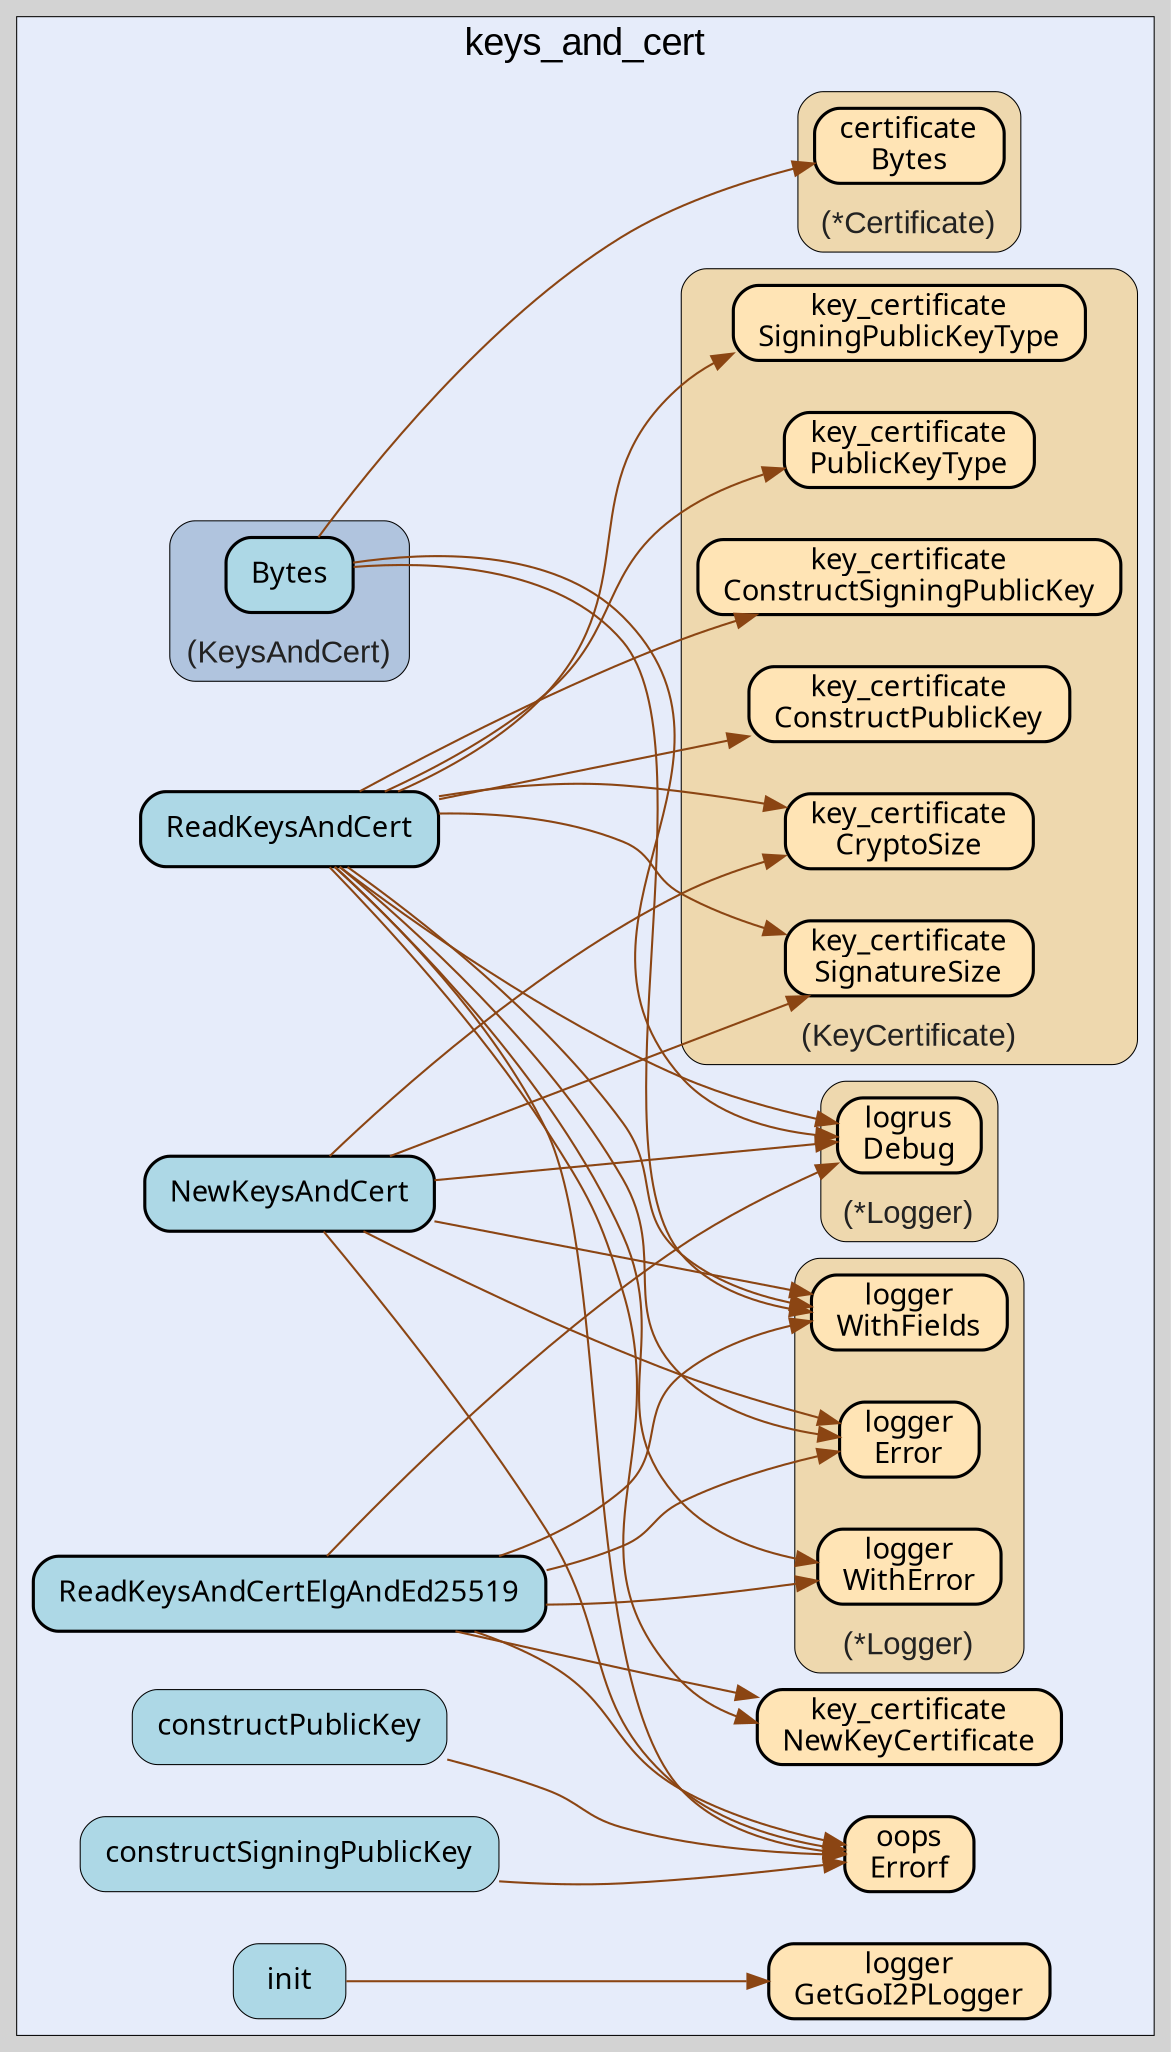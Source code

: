 digraph gocallvis {
    label="";
    labeljust="l";
    fontname="Arial";
    fontsize="14";
    rankdir="LR";
    bgcolor="lightgray";
    style="solid";
    penwidth="0.5";
    pad="0.0";
    nodesep="0.35";

    node [shape="box" style="filled,rounded" fillcolor="honeydew" fontname="Verdana" penwidth="1.0" margin="0.16,0.0"];
    edge [minlen="2"]

    subgraph "cluster_focus" {
        labeljust="c";
fontsize="18";
bgcolor="#e6ecfa";
label="keys_and_cert";
labelloc="t";
        
        "github.com/go-i2p/common/keys_and_cert.ReadKeysAndCert" [ tooltip="github.com/go-i2p/common/keys_and_cert.ReadKeysAndCert | defined in keys_and_cert.go:145\nat keys_and_cert.go:200: calling [(github.com/go-i2p/common/key_certificate.KeyCertificate).SigningPublicKeyType]\nat keys_and_cert.go:148: calling [(*github.com/sirupsen/logrus.Logger).Debug]\nat keys_and_cert.go:203: calling [(*github.com/sirupsen/logrus.Logger).Debug]\nat keys_and_cert.go:165: calling [github.com/go-i2p/common/key_certificate.NewKeyCertificate]\nat keys_and_cert.go:190: calling [(github.com/go-i2p/common/key_certificate.KeyCertificate).ConstructSigningPublicKey]\nat keys_and_cert.go:146: calling [(*github.com/go-i2p/logger.Logger).WithFields]\nat keys_and_cert.go:155: calling [(*github.com/go-i2p/logger.Logger).WithFields]\nat keys_and_cert.go:198: calling [(*github.com/go-i2p/logger.Logger).WithFields]\nat keys_and_cert.go:160: calling [(*github.com/go-i2p/logger.Logger).Error]\nat keys_and_cert.go:167: calling [(*github.com/go-i2p/logger.Logger).Error]\nat keys_and_cert.go:178: calling [(*github.com/go-i2p/logger.Logger).Error]\nat keys_and_cert.go:194: calling [(*github.com/go-i2p/logger.Logger).Error]\nat keys_and_cert.go:172: calling [(github.com/go-i2p/common/key_certificate.KeyCertificate).CryptoSize]\nat keys_and_cert.go:173: calling [(github.com/go-i2p/common/key_certificate.KeyCertificate).SignatureSize]\nat keys_and_cert.go:176: calling [(github.com/go-i2p/common/key_certificate.KeyCertificate).ConstructPublicKey]\nat keys_and_cert.go:161: calling [github.com/samber/oops.Errorf]\nat keys_and_cert.go:167: calling [(*github.com/go-i2p/logger.Logger).WithError]\nat keys_and_cert.go:178: calling [(*github.com/go-i2p/logger.Logger).WithError]\nat keys_and_cert.go:194: calling [(*github.com/go-i2p/logger.Logger).WithError]\nat keys_and_cert.go:199: calling [(github.com/go-i2p/common/key_certificate.KeyCertificate).PublicKeyType]" fillcolor="lightblue" label="ReadKeysAndCert" penwidth="1.5" ]
        "github.com/samber/oops.Errorf" [ fillcolor="moccasin" label="oops\nErrorf" penwidth="1.5" tooltip="github.com/samber/oops.Errorf | defined in oops.go:34" ]
        "github.com/go-i2p/common/key_certificate.NewKeyCertificate" [ fillcolor="moccasin" label="key_certificate\nNewKeyCertificate" penwidth="1.5" tooltip="github.com/go-i2p/common/key_certificate.NewKeyCertificate | defined in key_certificate.go:360" ]
        "github.com/go-i2p/common/keys_and_cert.init" [ fillcolor="lightblue" label="init" penwidth="0.5" tooltip="github.com/go-i2p/common/keys_and_cert.init | defined in .:0\nat keys_and_cert.go:17: calling [github.com/go-i2p/logger.GetGoI2PLogger]" ]
        "github.com/go-i2p/logger.GetGoI2PLogger" [ penwidth="1.5" tooltip="github.com/go-i2p/logger.GetGoI2PLogger | defined in log.go:120" fillcolor="moccasin" label="logger\nGetGoI2PLogger" ]
        "github.com/go-i2p/common/keys_and_cert.constructPublicKey" [ fillcolor="lightblue" label="constructPublicKey" penwidth="0.5" tooltip="github.com/go-i2p/common/keys_and_cert.constructPublicKey | defined in keys_and_cert.go:276\nat keys_and_cert.go:287: calling [github.com/samber/oops.Errorf]\nat keys_and_cert.go:280: calling [github.com/samber/oops.Errorf]" ]
        "github.com/go-i2p/common/keys_and_cert.ReadKeysAndCertElgAndEd25519" [ fillcolor="lightblue" label="ReadKeysAndCertElgAndEd25519" penwidth="1.5" tooltip="github.com/go-i2p/common/keys_and_cert.ReadKeysAndCertElgAndEd25519 | defined in keys_and_cert.go:208\nat keys_and_cert.go:209: calling [(*github.com/go-i2p/logger.Logger).WithFields]\nat keys_and_cert.go:266: calling [(*github.com/go-i2p/logger.Logger).WithFields]\nat keys_and_cert.go:260: calling [github.com/go-i2p/common/key_certificate.NewKeyCertificate]\nat keys_and_cert.go:224: calling [github.com/samber/oops.Errorf]\nat keys_and_cert.go:235: calling [github.com/samber/oops.Errorf]\nat keys_and_cert.go:251: calling [github.com/samber/oops.Errorf]\nat keys_and_cert.go:225: calling [(*github.com/go-i2p/logger.Logger).WithError]\nat keys_and_cert.go:236: calling [(*github.com/go-i2p/logger.Logger).WithError]\nat keys_and_cert.go:252: calling [(*github.com/go-i2p/logger.Logger).WithError]\nat keys_and_cert.go:262: calling [(*github.com/go-i2p/logger.Logger).WithError]\nat keys_and_cert.go:225: calling [(*github.com/go-i2p/logger.Logger).Error]\nat keys_and_cert.go:236: calling [(*github.com/go-i2p/logger.Logger).Error]\nat keys_and_cert.go:252: calling [(*github.com/go-i2p/logger.Logger).Error]\nat keys_and_cert.go:262: calling [(*github.com/go-i2p/logger.Logger).Error]\nat keys_and_cert.go:211: calling [(*github.com/sirupsen/logrus.Logger).Debug]\nat keys_and_cert.go:271: calling [(*github.com/sirupsen/logrus.Logger).Debug]" ]
        "github.com/go-i2p/common/keys_and_cert.NewKeysAndCert" [ fillcolor="lightblue" label="NewKeysAndCert" penwidth="1.5" tooltip="github.com/go-i2p/common/keys_and_cert.NewKeysAndCert | defined in keys_and_cert.go:306\nat keys_and_cert.go:321: calling [(github.com/go-i2p/common/key_certificate.KeyCertificate).SignatureSize]\nat keys_and_cert.go:316: calling [github.com/samber/oops.Errorf]\nat keys_and_cert.go:330: calling [github.com/samber/oops.Errorf]\nat keys_and_cert.go:341: calling [github.com/samber/oops.Errorf]\nat keys_and_cert.go:352: calling [github.com/samber/oops.Errorf]\nat keys_and_cert.go:312: calling [(*github.com/sirupsen/logrus.Logger).Debug]\nat keys_and_cert.go:320: calling [(github.com/go-i2p/common/key_certificate.KeyCertificate).CryptoSize]\nat keys_and_cert.go:315: calling [(*github.com/go-i2p/logger.Logger).Error]\nat keys_and_cert.go:329: calling [(*github.com/go-i2p/logger.Logger).Error]\nat keys_and_cert.go:340: calling [(*github.com/go-i2p/logger.Logger).Error]\nat keys_and_cert.go:351: calling [(*github.com/go-i2p/logger.Logger).Error]\nat keys_and_cert.go:326: calling [(*github.com/go-i2p/logger.Logger).WithFields]\nat keys_and_cert.go:337: calling [(*github.com/go-i2p/logger.Logger).WithFields]\nat keys_and_cert.go:348: calling [(*github.com/go-i2p/logger.Logger).WithFields]" ]
        "github.com/go-i2p/common/keys_and_cert.constructSigningPublicKey" [ label="constructSigningPublicKey" penwidth="0.5" tooltip="github.com/go-i2p/common/keys_and_cert.constructSigningPublicKey | defined in keys_and_cert.go:291\nat keys_and_cert.go:300: calling [github.com/samber/oops.Errorf]\nat keys_and_cert.go:295: calling [github.com/samber/oops.Errorf]" fillcolor="lightblue" ]
        
        subgraph "cluster_*github.com/go-i2p/common/certificate.Certificate" {
        labelloc="b";
style="rounded,filled";
fillcolor="wheat2";
label="(*Certificate)";
tooltip="type: *github.com/go-i2p/common/certificate.Certificate";
penwidth="0.5";
fontsize="15";
fontcolor="#222222";
        
        "(*github.com/go-i2p/common/certificate.Certificate).Bytes" [ fillcolor="moccasin" label="certificate\nBytes" penwidth="1.5" tooltip="(*github.com/go-i2p/common/certificate.Certificate).Bytes | defined in certificate.go:100" ]
        
    }

        subgraph "cluster_*github.com/go-i2p/logger.Logger" {
        labelloc="b";
style="rounded,filled";
fillcolor="wheat2";
label="(*Logger)";
tooltip="type: *github.com/go-i2p/logger.Logger";
penwidth="0.5";
fontsize="15";
fontcolor="#222222";
        
        "(*github.com/go-i2p/logger.Logger).WithFields" [ fillcolor="moccasin" label="logger\nWithFields" penwidth="1.5" tooltip="(*github.com/go-i2p/logger.Logger).WithFields | defined in log.go:60" ]
        "(*github.com/go-i2p/logger.Logger).Error" [ fillcolor="moccasin" label="logger\nError" penwidth="1.5" tooltip="(*github.com/go-i2p/logger.Logger).Error | defined in log.go:42" ]
        "(*github.com/go-i2p/logger.Logger).WithError" [ label="logger\nWithError" penwidth="1.5" tooltip="(*github.com/go-i2p/logger.Logger).WithError | defined in log.go:66" fillcolor="moccasin" ]
        
    }

        subgraph "cluster_*github.com/sirupsen/logrus.Logger" {
        fontsize="15";
fontcolor="#222222";
labelloc="b";
style="rounded,filled";
fillcolor="wheat2";
label="(*Logger)";
tooltip="type: *github.com/sirupsen/logrus.Logger";
penwidth="0.5";
        
        "(*github.com/sirupsen/logrus.Logger).Debug" [ fillcolor="moccasin" label="logrus\nDebug" penwidth="1.5" tooltip="(*github.com/sirupsen/logrus.Logger).Debug | defined in logger.go:221" ]
        
    }

        subgraph "cluster_github.com/go-i2p/common/key_certificate.KeyCertificate" {
        label="(KeyCertificate)";
tooltip="type: github.com/go-i2p/common/key_certificate.KeyCertificate";
penwidth="0.5";
fontsize="15";
fontcolor="#222222";
labelloc="b";
style="rounded,filled";
fillcolor="wheat2";
        
        "(github.com/go-i2p/common/key_certificate.KeyCertificate).CryptoSize" [ fillcolor="moccasin" label="key_certificate\nCryptoSize" penwidth="1.5" tooltip="(github.com/go-i2p/common/key_certificate.KeyCertificate).CryptoSize | defined in key_certificate.go:340" ]
        "(github.com/go-i2p/common/key_certificate.KeyCertificate).SignatureSize" [ fillcolor="moccasin" label="key_certificate\nSignatureSize" penwidth="1.5" tooltip="(github.com/go-i2p/common/key_certificate.KeyCertificate).SignatureSize | defined in key_certificate.go:312" ]
        "(github.com/go-i2p/common/key_certificate.KeyCertificate).ConstructPublicKey" [ fillcolor="moccasin" label="key_certificate\nConstructPublicKey" penwidth="1.5" tooltip="(github.com/go-i2p/common/key_certificate.KeyCertificate).ConstructPublicKey | defined in key_certificate.go:140" ]
        "(github.com/go-i2p/common/key_certificate.KeyCertificate).ConstructSigningPublicKey" [ fillcolor="moccasin" label="key_certificate\nConstructSigningPublicKey" penwidth="1.5" tooltip="(github.com/go-i2p/common/key_certificate.KeyCertificate).ConstructSigningPublicKey | defined in key_certificate.go:232" ]
        "(github.com/go-i2p/common/key_certificate.KeyCertificate).PublicKeyType" [ fillcolor="moccasin" label="key_certificate\nPublicKeyType" penwidth="1.5" tooltip="(github.com/go-i2p/common/key_certificate.KeyCertificate).PublicKeyType | defined in key_certificate.go:130" ]
        "(github.com/go-i2p/common/key_certificate.KeyCertificate).SigningPublicKeyType" [ fillcolor="moccasin" label="key_certificate\nSigningPublicKeyType" penwidth="1.5" tooltip="(github.com/go-i2p/common/key_certificate.KeyCertificate).SigningPublicKeyType | defined in key_certificate.go:121" ]
        
    }

        subgraph "cluster_github.com/go-i2p/common/keys_and_cert.KeysAndCert" {
        labelloc="b";
tooltip="type: github.com/go-i2p/common/keys_and_cert.KeysAndCert";
penwidth="0.5";
fontsize="15";
fontcolor="#222222";
style="rounded,filled";
fillcolor="lightsteelblue";
label="(KeysAndCert)";
        
        "(github.com/go-i2p/common/keys_and_cert.KeysAndCert).Bytes" [ fillcolor="lightblue" label="Bytes" penwidth="1.5" tooltip="(github.com/go-i2p/common/keys_and_cert.KeysAndCert).Bytes | defined in keys_and_cert.go:90\nat keys_and_cert.go:116: calling [(*github.com/go-i2p/logger.Logger).WithFields]\nat keys_and_cert.go:112: calling [(*github.com/go-i2p/common/certificate.Certificate).Bytes]\nat keys_and_cert.go:113: calling [(*github.com/go-i2p/common/certificate.Certificate).Bytes]\nat keys_and_cert.go:124: calling [(*github.com/sirupsen/logrus.Logger).Debug]" ]
        
    }

    }

    "github.com/go-i2p/common/keys_and_cert.ReadKeysAndCertElgAndEd25519" -> "(*github.com/go-i2p/logger.Logger).WithFields" [ color="saddlebrown" tooltip="at keys_and_cert.go:209: calling [(*github.com/go-i2p/logger.Logger).WithFields]\nat keys_and_cert.go:266: calling [(*github.com/go-i2p/logger.Logger).WithFields]" ]
    "github.com/go-i2p/common/keys_and_cert.ReadKeysAndCertElgAndEd25519" -> "github.com/go-i2p/common/key_certificate.NewKeyCertificate" [ color="saddlebrown" tooltip="at keys_and_cert.go:260: calling [github.com/go-i2p/common/key_certificate.NewKeyCertificate]" ]
    "github.com/go-i2p/common/keys_and_cert.constructSigningPublicKey" -> "github.com/samber/oops.Errorf" [ color="saddlebrown" tooltip="at keys_and_cert.go:300: calling [github.com/samber/oops.Errorf]\nat keys_and_cert.go:295: calling [github.com/samber/oops.Errorf]" ]
    "github.com/go-i2p/common/keys_and_cert.ReadKeysAndCert" -> "(github.com/go-i2p/common/key_certificate.KeyCertificate).SigningPublicKeyType" [ color="saddlebrown" tooltip="at keys_and_cert.go:200: calling [(github.com/go-i2p/common/key_certificate.KeyCertificate).SigningPublicKeyType]" ]
    "github.com/go-i2p/common/keys_and_cert.ReadKeysAndCertElgAndEd25519" -> "github.com/samber/oops.Errorf" [ tooltip="at keys_and_cert.go:224: calling [github.com/samber/oops.Errorf]\nat keys_and_cert.go:235: calling [github.com/samber/oops.Errorf]\nat keys_and_cert.go:251: calling [github.com/samber/oops.Errorf]" color="saddlebrown" ]
    "github.com/go-i2p/common/keys_and_cert.NewKeysAndCert" -> "(github.com/go-i2p/common/key_certificate.KeyCertificate).SignatureSize" [ color="saddlebrown" tooltip="at keys_and_cert.go:321: calling [(github.com/go-i2p/common/key_certificate.KeyCertificate).SignatureSize]" ]
    "github.com/go-i2p/common/keys_and_cert.ReadKeysAndCert" -> "(*github.com/sirupsen/logrus.Logger).Debug" [ tooltip="at keys_and_cert.go:148: calling [(*github.com/sirupsen/logrus.Logger).Debug]\nat keys_and_cert.go:203: calling [(*github.com/sirupsen/logrus.Logger).Debug]" color="saddlebrown" ]
    "github.com/go-i2p/common/keys_and_cert.ReadKeysAndCert" -> "github.com/go-i2p/common/key_certificate.NewKeyCertificate" [ color="saddlebrown" tooltip="at keys_and_cert.go:165: calling [github.com/go-i2p/common/key_certificate.NewKeyCertificate]" ]
    "github.com/go-i2p/common/keys_and_cert.ReadKeysAndCert" -> "(github.com/go-i2p/common/key_certificate.KeyCertificate).ConstructSigningPublicKey" [ color="saddlebrown" tooltip="at keys_and_cert.go:190: calling [(github.com/go-i2p/common/key_certificate.KeyCertificate).ConstructSigningPublicKey]" ]
    "(github.com/go-i2p/common/keys_and_cert.KeysAndCert).Bytes" -> "(*github.com/go-i2p/logger.Logger).WithFields" [ color="saddlebrown" tooltip="at keys_and_cert.go:116: calling [(*github.com/go-i2p/logger.Logger).WithFields]" ]
    "github.com/go-i2p/common/keys_and_cert.init" -> "github.com/go-i2p/logger.GetGoI2PLogger" [ color="saddlebrown" tooltip="at keys_and_cert.go:17: calling [github.com/go-i2p/logger.GetGoI2PLogger]" ]
    "github.com/go-i2p/common/keys_and_cert.ReadKeysAndCertElgAndEd25519" -> "(*github.com/go-i2p/logger.Logger).WithError" [ color="saddlebrown" tooltip="at keys_and_cert.go:225: calling [(*github.com/go-i2p/logger.Logger).WithError]\nat keys_and_cert.go:236: calling [(*github.com/go-i2p/logger.Logger).WithError]\nat keys_and_cert.go:252: calling [(*github.com/go-i2p/logger.Logger).WithError]\nat keys_and_cert.go:262: calling [(*github.com/go-i2p/logger.Logger).WithError]" ]
    "github.com/go-i2p/common/keys_and_cert.NewKeysAndCert" -> "github.com/samber/oops.Errorf" [ color="saddlebrown" tooltip="at keys_and_cert.go:316: calling [github.com/samber/oops.Errorf]\nat keys_and_cert.go:330: calling [github.com/samber/oops.Errorf]\nat keys_and_cert.go:341: calling [github.com/samber/oops.Errorf]\nat keys_and_cert.go:352: calling [github.com/samber/oops.Errorf]" ]
    "github.com/go-i2p/common/keys_and_cert.ReadKeysAndCert" -> "(*github.com/go-i2p/logger.Logger).WithFields" [ color="saddlebrown" tooltip="at keys_and_cert.go:146: calling [(*github.com/go-i2p/logger.Logger).WithFields]\nat keys_and_cert.go:155: calling [(*github.com/go-i2p/logger.Logger).WithFields]\nat keys_and_cert.go:198: calling [(*github.com/go-i2p/logger.Logger).WithFields]" ]
    "(github.com/go-i2p/common/keys_and_cert.KeysAndCert).Bytes" -> "(*github.com/go-i2p/common/certificate.Certificate).Bytes" [ color="saddlebrown" tooltip="at keys_and_cert.go:112: calling [(*github.com/go-i2p/common/certificate.Certificate).Bytes]\nat keys_and_cert.go:113: calling [(*github.com/go-i2p/common/certificate.Certificate).Bytes]" ]
    "github.com/go-i2p/common/keys_and_cert.NewKeysAndCert" -> "(*github.com/sirupsen/logrus.Logger).Debug" [ tooltip="at keys_and_cert.go:312: calling [(*github.com/sirupsen/logrus.Logger).Debug]" color="saddlebrown" ]
    "github.com/go-i2p/common/keys_and_cert.ReadKeysAndCert" -> "(*github.com/go-i2p/logger.Logger).Error" [ color="saddlebrown" tooltip="at keys_and_cert.go:160: calling [(*github.com/go-i2p/logger.Logger).Error]\nat keys_and_cert.go:167: calling [(*github.com/go-i2p/logger.Logger).Error]\nat keys_and_cert.go:178: calling [(*github.com/go-i2p/logger.Logger).Error]\nat keys_and_cert.go:194: calling [(*github.com/go-i2p/logger.Logger).Error]" ]
    "(github.com/go-i2p/common/keys_and_cert.KeysAndCert).Bytes" -> "(*github.com/sirupsen/logrus.Logger).Debug" [ color="saddlebrown" tooltip="at keys_and_cert.go:124: calling [(*github.com/sirupsen/logrus.Logger).Debug]" ]
    "github.com/go-i2p/common/keys_and_cert.constructPublicKey" -> "github.com/samber/oops.Errorf" [ color="saddlebrown" tooltip="at keys_and_cert.go:287: calling [github.com/samber/oops.Errorf]\nat keys_and_cert.go:280: calling [github.com/samber/oops.Errorf]" ]
    "github.com/go-i2p/common/keys_and_cert.NewKeysAndCert" -> "(github.com/go-i2p/common/key_certificate.KeyCertificate).CryptoSize" [ color="saddlebrown" tooltip="at keys_and_cert.go:320: calling [(github.com/go-i2p/common/key_certificate.KeyCertificate).CryptoSize]" ]
    "github.com/go-i2p/common/keys_and_cert.ReadKeysAndCert" -> "(github.com/go-i2p/common/key_certificate.KeyCertificate).CryptoSize" [ color="saddlebrown" tooltip="at keys_and_cert.go:172: calling [(github.com/go-i2p/common/key_certificate.KeyCertificate).CryptoSize]" ]
    "github.com/go-i2p/common/keys_and_cert.ReadKeysAndCert" -> "(github.com/go-i2p/common/key_certificate.KeyCertificate).SignatureSize" [ color="saddlebrown" tooltip="at keys_and_cert.go:173: calling [(github.com/go-i2p/common/key_certificate.KeyCertificate).SignatureSize]" ]
    "github.com/go-i2p/common/keys_and_cert.ReadKeysAndCert" -> "(github.com/go-i2p/common/key_certificate.KeyCertificate).ConstructPublicKey" [ tooltip="at keys_and_cert.go:176: calling [(github.com/go-i2p/common/key_certificate.KeyCertificate).ConstructPublicKey]" color="saddlebrown" ]
    "github.com/go-i2p/common/keys_and_cert.ReadKeysAndCertElgAndEd25519" -> "(*github.com/go-i2p/logger.Logger).Error" [ tooltip="at keys_and_cert.go:225: calling [(*github.com/go-i2p/logger.Logger).Error]\nat keys_and_cert.go:236: calling [(*github.com/go-i2p/logger.Logger).Error]\nat keys_and_cert.go:252: calling [(*github.com/go-i2p/logger.Logger).Error]\nat keys_and_cert.go:262: calling [(*github.com/go-i2p/logger.Logger).Error]" color="saddlebrown" ]
    "github.com/go-i2p/common/keys_and_cert.ReadKeysAndCert" -> "github.com/samber/oops.Errorf" [ color="saddlebrown" tooltip="at keys_and_cert.go:161: calling [github.com/samber/oops.Errorf]" ]
    "github.com/go-i2p/common/keys_and_cert.ReadKeysAndCert" -> "(*github.com/go-i2p/logger.Logger).WithError" [ color="saddlebrown" tooltip="at keys_and_cert.go:167: calling [(*github.com/go-i2p/logger.Logger).WithError]\nat keys_and_cert.go:178: calling [(*github.com/go-i2p/logger.Logger).WithError]\nat keys_and_cert.go:194: calling [(*github.com/go-i2p/logger.Logger).WithError]" ]
    "github.com/go-i2p/common/keys_and_cert.ReadKeysAndCert" -> "(github.com/go-i2p/common/key_certificate.KeyCertificate).PublicKeyType" [ color="saddlebrown" tooltip="at keys_and_cert.go:199: calling [(github.com/go-i2p/common/key_certificate.KeyCertificate).PublicKeyType]" ]
    "github.com/go-i2p/common/keys_and_cert.ReadKeysAndCertElgAndEd25519" -> "(*github.com/sirupsen/logrus.Logger).Debug" [ color="saddlebrown" tooltip="at keys_and_cert.go:211: calling [(*github.com/sirupsen/logrus.Logger).Debug]\nat keys_and_cert.go:271: calling [(*github.com/sirupsen/logrus.Logger).Debug]" ]
    "github.com/go-i2p/common/keys_and_cert.NewKeysAndCert" -> "(*github.com/go-i2p/logger.Logger).Error" [ color="saddlebrown" tooltip="at keys_and_cert.go:315: calling [(*github.com/go-i2p/logger.Logger).Error]\nat keys_and_cert.go:329: calling [(*github.com/go-i2p/logger.Logger).Error]\nat keys_and_cert.go:340: calling [(*github.com/go-i2p/logger.Logger).Error]\nat keys_and_cert.go:351: calling [(*github.com/go-i2p/logger.Logger).Error]" ]
    "github.com/go-i2p/common/keys_and_cert.NewKeysAndCert" -> "(*github.com/go-i2p/logger.Logger).WithFields" [ color="saddlebrown" tooltip="at keys_and_cert.go:326: calling [(*github.com/go-i2p/logger.Logger).WithFields]\nat keys_and_cert.go:337: calling [(*github.com/go-i2p/logger.Logger).WithFields]\nat keys_and_cert.go:348: calling [(*github.com/go-i2p/logger.Logger).WithFields]" ]
}
